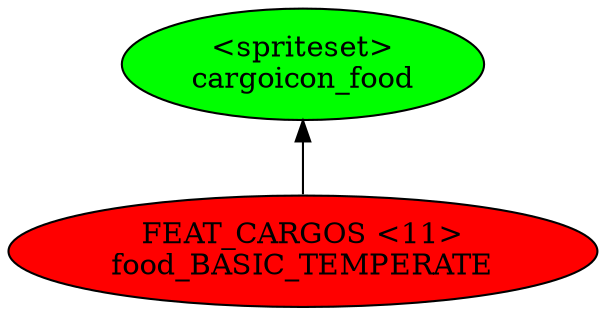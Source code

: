 digraph {
rankdir="BT"
cargoicon_food [fillcolor=green style="filled" label="<spriteset>\ncargoicon_food"]
food_BASIC_TEMPERATE [fillcolor=red style="filled" label="FEAT_CARGOS <11>\nfood_BASIC_TEMPERATE"]
food_BASIC_TEMPERATE->cargoicon_food
}
